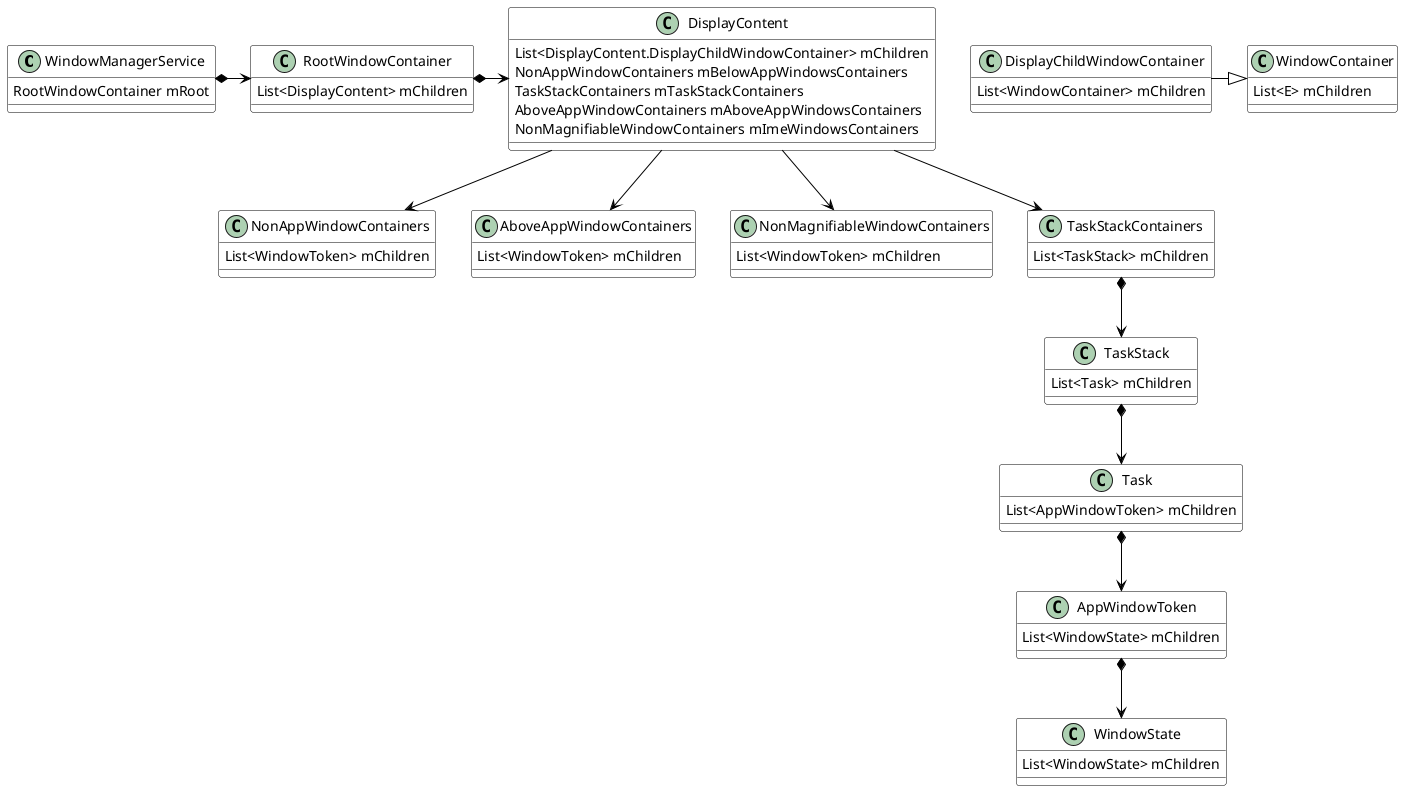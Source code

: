 @startuml
skinparam class {
BackgroundColor White
ArrowColor Black
BorderColor Black
BackgroundColor<<Foo>> Black
BorderColor<<Foo>> Black
}
class WindowManagerService {
RootWindowContainer mRoot
}

class RootWindowContainer {
List<DisplayContent> mChildren
}


class NonAppWindowContainers {
List<WindowToken> mChildren
}

class AboveAppWindowContainers {
List<WindowToken> mChildren
}

class NonMagnifiableWindowContainers {
List<WindowToken> mChildren
}

class TaskStackContainers {
List<TaskStack> mChildren
}

class TaskStack {
List<Task> mChildren
}

class Task {
List<AppWindowToken> mChildren
}

class AppWindowToken {
List<WindowState> mChildren
}

class WindowContainer {
List<E> mChildren
}

class DisplayChildWindowContainer {
List<WindowContainer> mChildren
}

class WindowState {
List<WindowState> mChildren
}

class DisplayContent {
List<DisplayContent.DisplayChildWindowContainer> mChildren
NonAppWindowContainers mBelowAppWindowsContainers
TaskStackContainers mTaskStackContainers
AboveAppWindowContainers mAboveAppWindowsContainers
NonMagnifiableWindowContainers mImeWindowsContainers
}


WindowManagerService *-right-> RootWindowContainer
RootWindowContainer *-right-> DisplayContent
DisplayContent --> NonAppWindowContainers
DisplayContent --> TaskStackContainers
DisplayContent --> AboveAppWindowContainers
DisplayContent --> NonMagnifiableWindowContainers
TaskStackContainers *--> TaskStack
TaskStack *--> Task
Task *--> AppWindowToken
AppWindowToken *--> WindowState

'RootWindowContainer -|> WindowContainer
'DisplayContent -|> WindowContainer
'TaskStack -|> WindowContainer
'Task -|> WindowContainer
'WindowContainer <|- AppWindowToken
'DisplayChildWindowContainer <|- TaskStackContainers
'NonAppWindowContainers -|> DisplayChildWindowContainer
'AboveAppWindowContainers -|> NonAppWindowContainers
'NonMagnifiableWindowContainers -|> NonAppWindowContainers
DisplayChildWindowContainer -|> WindowContainer


@enduml